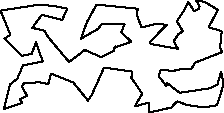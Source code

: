 unitsize(0.001cm);
draw((3140,1401)--(3220,1454));
draw((3220,1454)--(3114,1629));
draw((3114,1629)--(3245,1828));
draw((3245,1828)--(3317,1966));
draw((3317,1966)--(3417,1808));
draw((3417,1808)--(3507,1851));
draw((3507,1851)--(3515,1892));
draw((3515,1892)--(3453,1998));
draw((3453,1998)--(3611,1968));
draw((3611,1968)--(3782,1865));
draw((3782,1865)--(3834,1827));
draw((3834,1827)--(3675,1522));
draw((3675,1522)--(3858,1472));
draw((3858,1472)--(3904,1444));
draw((3904,1444)--(3876,1165));
draw((3876,1165)--(3918,1088));
draw((3918,1088)--(3438,901));
draw((3438,901)--(3370,791));
draw((3370,791)--(3084,774));
draw((3084,774)--(3084,748));
draw((3084,748)--(2830,775));
draw((2830,775)--(2801,695));
draw((2801,695)--(2800,653));
draw((2800,653)--(2929,485));
draw((2929,485)--(2938,543));
draw((2938,543)--(3162,367));
draw((3162,367)--(3684,445));
draw((3684,445)--(3829,513));
draw((3829,513)--(3896,742));
draw((3896,742)--(3938,516));
draw((3938,516)--(3821,147));
draw((3821,147)--(3595,111));
draw((3595,111)--(3292,152));
draw((3292,152)--(3123,217));
draw((3123,217)--(3060,155));
draw((3060,155)--(3017,108));
draw((3017,108)--(2630,20));
draw((2630,20)--(2614,195));
draw((2614,195)--(2372,127));
draw((2372,127)--(2503,352));
draw((2503,352)--(2310,635));
draw((2310,635)--(2330,741));
draw((2330,741)--(1829,812));
draw((1829,812)--(1612,328));
draw((1612,328)--(1538,224));
draw((1538,224)--(1517,266));
draw((1517,266)--(1286,550));
draw((1286,550)--(896,705));
draw((896,705)--(844,520));
draw((844,520)--(694,552));
draw((694,552)--(422,542));
draw((422,542)--(380,478));
draw((380,478)--(468,319));
draw((468,319)--(347,252));
draw((347,252)--(387,190));
draw((387,190)--(61,81));
draw((61,81)--(171,514));
draw((171,514)--(298,615));
draw((298,615)--(399,850));
draw((399,850)--(749,920));
draw((749,920)--(627,1261));
draw((627,1261)--(556,1056));
draw((556,1056)--(376,1018));
draw((376,1018)--(193,1210));
draw((193,1210)--(71,1323));
draw((71,1323)--(177,1390));
draw((177,1390)--(3,1817));
draw((3,1817)--(706,1925));
draw((706,1925)--(962,1895));
draw((962,1895)--(1182,1853));
draw((1182,1853)--(1090,1652));
draw((1090,1652)--(731,1741));
draw((731,1741)--(563,1513));
draw((563,1513)--(782,1462));
draw((782,1462)--(839,1355));
draw((839,1355)--(1213,910));
draw((1213,910)--(1490,1123));
draw((1490,1123)--(1782,995));
draw((1782,995)--(2000,1110));
draw((2000,1110)--(2030,1186));
draw((2030,1186)--(2009,1163));
draw((2009,1163)--(2312,1270));
draw((2312,1270)--(2132,1432));
draw((2132,1432)--(2191,1579));
draw((2191,1579)--(1794,1589));
draw((1794,1589)--(1729,1498));
draw((1729,1498)--(1423,1322));
draw((1423,1322)--(1526,1612));
draw((1526,1612)--(1697,1924));
draw((1697,1924)--(2426,1851));
draw((2426,1851)--(2408,1747));
draw((2408,1747)--(2489,1520));
draw((2489,1520)--(2741,1583));
draw((2741,1583)--(2937,1568));
draw((2937,1568)--(2642,1269));
draw((2642,1269)--(2639,1239));
draw((2639,1239)--(2698,1221));
draw((2698,1221)--(3133,1143));
draw((3133,1143)--(3058,1276));
draw((3058,1276)--(3140,1401));
